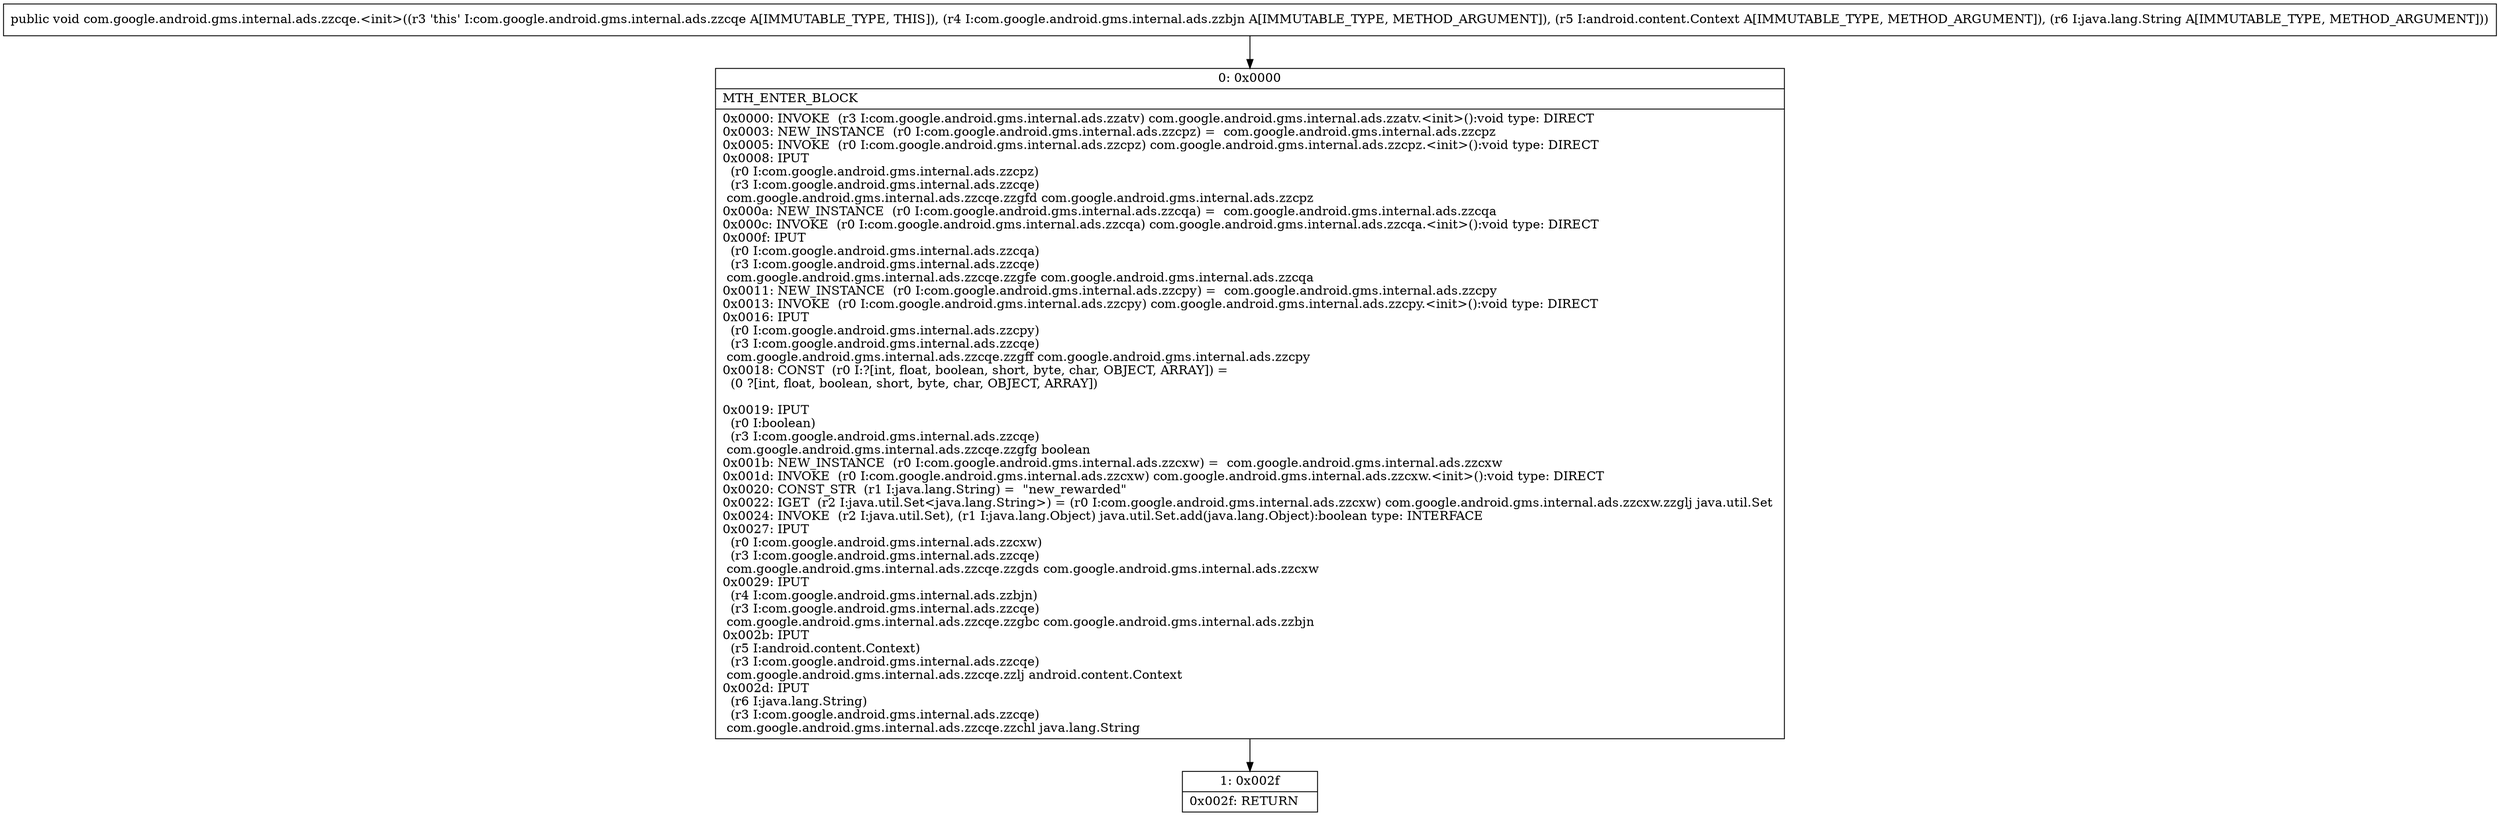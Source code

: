 digraph "CFG forcom.google.android.gms.internal.ads.zzcqe.\<init\>(Lcom\/google\/android\/gms\/internal\/ads\/zzbjn;Landroid\/content\/Context;Ljava\/lang\/String;)V" {
Node_0 [shape=record,label="{0\:\ 0x0000|MTH_ENTER_BLOCK\l|0x0000: INVOKE  (r3 I:com.google.android.gms.internal.ads.zzatv) com.google.android.gms.internal.ads.zzatv.\<init\>():void type: DIRECT \l0x0003: NEW_INSTANCE  (r0 I:com.google.android.gms.internal.ads.zzcpz) =  com.google.android.gms.internal.ads.zzcpz \l0x0005: INVOKE  (r0 I:com.google.android.gms.internal.ads.zzcpz) com.google.android.gms.internal.ads.zzcpz.\<init\>():void type: DIRECT \l0x0008: IPUT  \l  (r0 I:com.google.android.gms.internal.ads.zzcpz)\l  (r3 I:com.google.android.gms.internal.ads.zzcqe)\l com.google.android.gms.internal.ads.zzcqe.zzgfd com.google.android.gms.internal.ads.zzcpz \l0x000a: NEW_INSTANCE  (r0 I:com.google.android.gms.internal.ads.zzcqa) =  com.google.android.gms.internal.ads.zzcqa \l0x000c: INVOKE  (r0 I:com.google.android.gms.internal.ads.zzcqa) com.google.android.gms.internal.ads.zzcqa.\<init\>():void type: DIRECT \l0x000f: IPUT  \l  (r0 I:com.google.android.gms.internal.ads.zzcqa)\l  (r3 I:com.google.android.gms.internal.ads.zzcqe)\l com.google.android.gms.internal.ads.zzcqe.zzgfe com.google.android.gms.internal.ads.zzcqa \l0x0011: NEW_INSTANCE  (r0 I:com.google.android.gms.internal.ads.zzcpy) =  com.google.android.gms.internal.ads.zzcpy \l0x0013: INVOKE  (r0 I:com.google.android.gms.internal.ads.zzcpy) com.google.android.gms.internal.ads.zzcpy.\<init\>():void type: DIRECT \l0x0016: IPUT  \l  (r0 I:com.google.android.gms.internal.ads.zzcpy)\l  (r3 I:com.google.android.gms.internal.ads.zzcqe)\l com.google.android.gms.internal.ads.zzcqe.zzgff com.google.android.gms.internal.ads.zzcpy \l0x0018: CONST  (r0 I:?[int, float, boolean, short, byte, char, OBJECT, ARRAY]) = \l  (0 ?[int, float, boolean, short, byte, char, OBJECT, ARRAY])\l \l0x0019: IPUT  \l  (r0 I:boolean)\l  (r3 I:com.google.android.gms.internal.ads.zzcqe)\l com.google.android.gms.internal.ads.zzcqe.zzgfg boolean \l0x001b: NEW_INSTANCE  (r0 I:com.google.android.gms.internal.ads.zzcxw) =  com.google.android.gms.internal.ads.zzcxw \l0x001d: INVOKE  (r0 I:com.google.android.gms.internal.ads.zzcxw) com.google.android.gms.internal.ads.zzcxw.\<init\>():void type: DIRECT \l0x0020: CONST_STR  (r1 I:java.lang.String) =  \"new_rewarded\" \l0x0022: IGET  (r2 I:java.util.Set\<java.lang.String\>) = (r0 I:com.google.android.gms.internal.ads.zzcxw) com.google.android.gms.internal.ads.zzcxw.zzglj java.util.Set \l0x0024: INVOKE  (r2 I:java.util.Set), (r1 I:java.lang.Object) java.util.Set.add(java.lang.Object):boolean type: INTERFACE \l0x0027: IPUT  \l  (r0 I:com.google.android.gms.internal.ads.zzcxw)\l  (r3 I:com.google.android.gms.internal.ads.zzcqe)\l com.google.android.gms.internal.ads.zzcqe.zzgds com.google.android.gms.internal.ads.zzcxw \l0x0029: IPUT  \l  (r4 I:com.google.android.gms.internal.ads.zzbjn)\l  (r3 I:com.google.android.gms.internal.ads.zzcqe)\l com.google.android.gms.internal.ads.zzcqe.zzgbc com.google.android.gms.internal.ads.zzbjn \l0x002b: IPUT  \l  (r5 I:android.content.Context)\l  (r3 I:com.google.android.gms.internal.ads.zzcqe)\l com.google.android.gms.internal.ads.zzcqe.zzlj android.content.Context \l0x002d: IPUT  \l  (r6 I:java.lang.String)\l  (r3 I:com.google.android.gms.internal.ads.zzcqe)\l com.google.android.gms.internal.ads.zzcqe.zzchl java.lang.String \l}"];
Node_1 [shape=record,label="{1\:\ 0x002f|0x002f: RETURN   \l}"];
MethodNode[shape=record,label="{public void com.google.android.gms.internal.ads.zzcqe.\<init\>((r3 'this' I:com.google.android.gms.internal.ads.zzcqe A[IMMUTABLE_TYPE, THIS]), (r4 I:com.google.android.gms.internal.ads.zzbjn A[IMMUTABLE_TYPE, METHOD_ARGUMENT]), (r5 I:android.content.Context A[IMMUTABLE_TYPE, METHOD_ARGUMENT]), (r6 I:java.lang.String A[IMMUTABLE_TYPE, METHOD_ARGUMENT])) }"];
MethodNode -> Node_0;
Node_0 -> Node_1;
}

